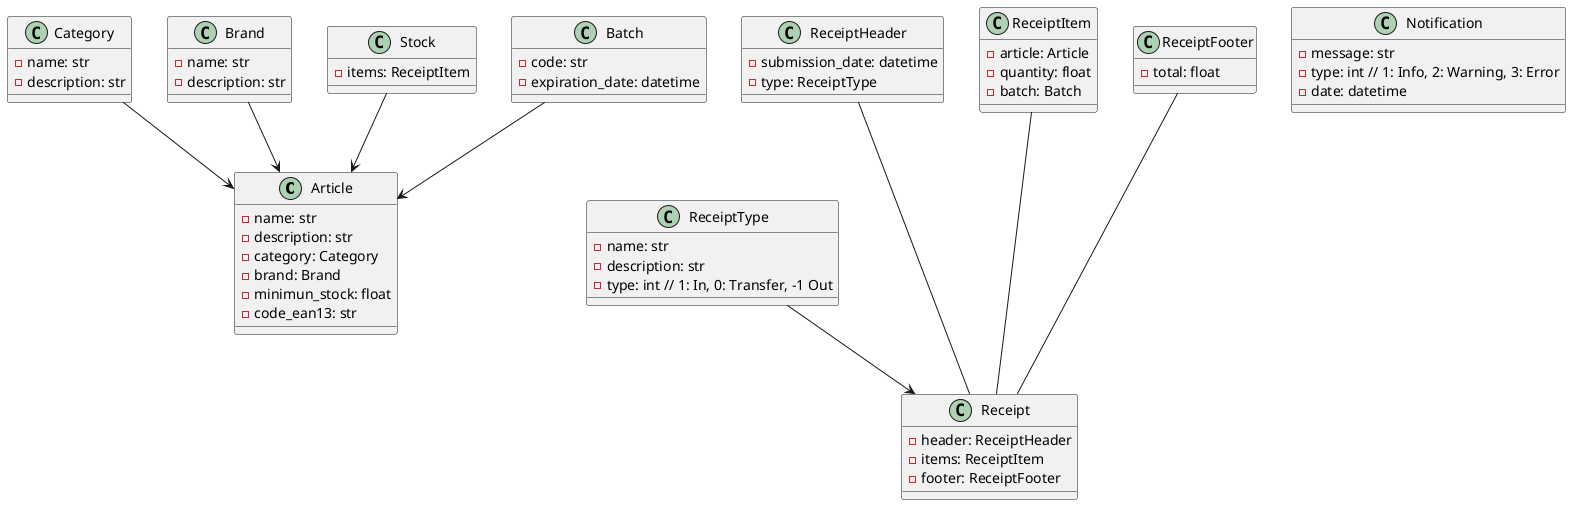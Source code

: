 @startuml ClassDiagram

class Article {
    - name: str
    - description: str 
    - category: Category
    - brand: Brand
    - minimun_stock: float
    - code_ean13: str
}

class Category {
    - name: str
    - description: str
}

class Brand {
    - name: str
    - description: str
}

class Stock {
    - items: ReceiptItem
}

class ReceiptType {
    - name: str
    - description: str
    - type: int // 1: In, 0: Transfer, -1 Out
}

class ReceiptHeader {
    - submission_date: datetime
    - type: ReceiptType
}

class ReceiptItem {
    - article: Article
    - quantity: float
    - batch: Batch
}

class ReceiptFooter {
    - total: float
}

class Receipt {
    - header: ReceiptHeader
    - items: ReceiptItem
    - footer: ReceiptFooter
}

class Notification {
    - message: str
    - type: int // 1: Info, 2: Warning, 3: Error
    - date: datetime
}

class Batch {
    - code: str
    - expiration_date: datetime
}

Stock --> Article
Brand --> Article
Category --> Article
Batch --> Article

ReceiptType --> Receipt 
ReceiptHeader --- Receipt
ReceiptItem --- Receipt
ReceiptFooter --- Receipt

@enduml